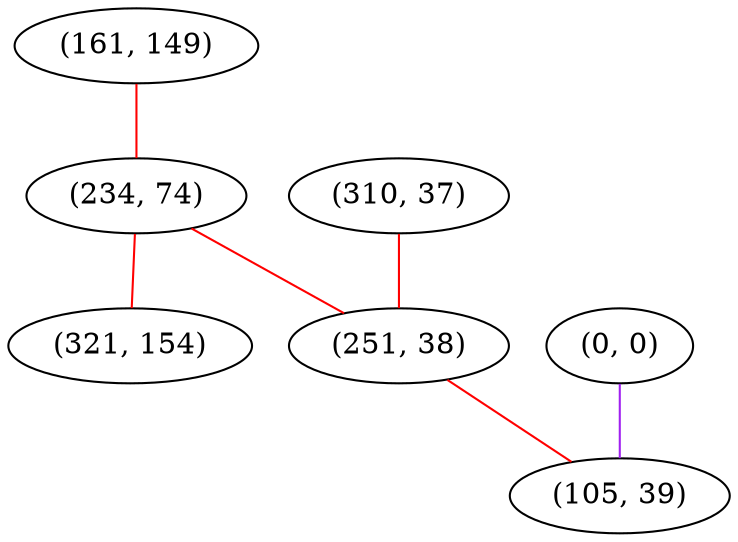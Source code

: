 graph "" {
"(161, 149)";
"(0, 0)";
"(234, 74)";
"(321, 154)";
"(310, 37)";
"(251, 38)";
"(105, 39)";
"(161, 149)" -- "(234, 74)"  [color=red, key=0, weight=1];
"(0, 0)" -- "(105, 39)"  [color=purple, key=0, weight=4];
"(234, 74)" -- "(321, 154)"  [color=red, key=0, weight=1];
"(234, 74)" -- "(251, 38)"  [color=red, key=0, weight=1];
"(310, 37)" -- "(251, 38)"  [color=red, key=0, weight=1];
"(251, 38)" -- "(105, 39)"  [color=red, key=0, weight=1];
}
